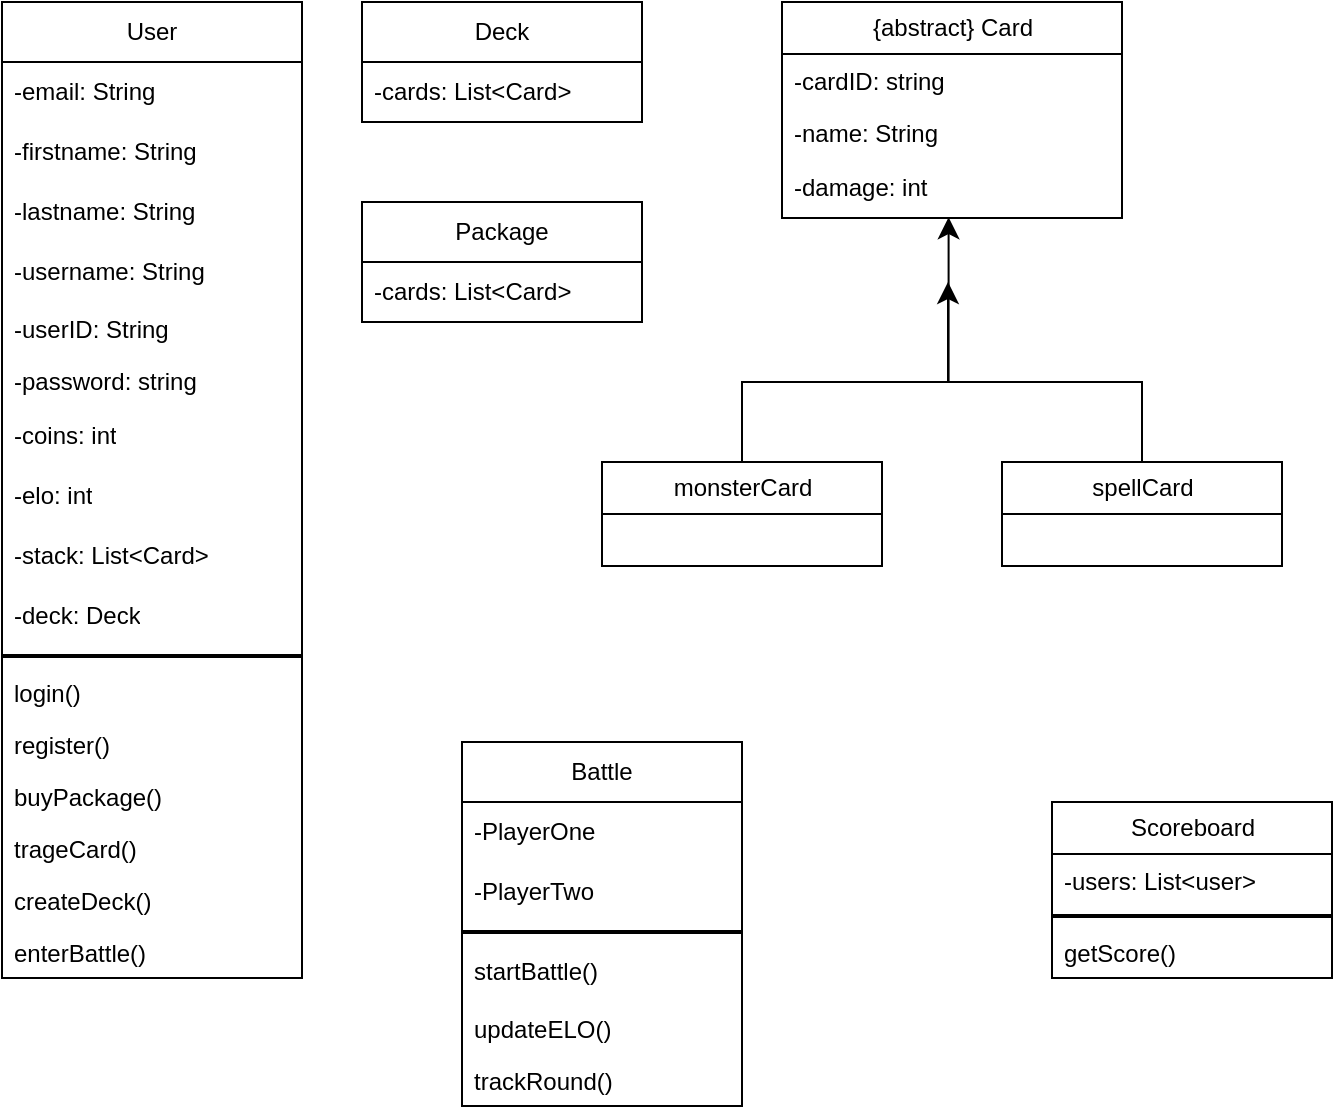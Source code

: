 <mxfile>
    <diagram id="Qn53L6c-R4XKFFXgW4WQ" name="Page-1">
        <mxGraphModel dx="1843" dy="657" grid="1" gridSize="10" guides="1" tooltips="1" connect="1" arrows="1" fold="1" page="1" pageScale="1" pageWidth="850" pageHeight="1100" math="0" shadow="0">
            <root>
                <mxCell id="0"/>
                <mxCell id="1" parent="0"/>
                <mxCell id="2" value="User" style="swimlane;fontStyle=0;childLayout=stackLayout;horizontal=1;startSize=30;horizontalStack=0;resizeParent=1;resizeParentMax=0;resizeLast=0;collapsible=1;marginBottom=0;whiteSpace=wrap;html=1;" vertex="1" parent="1">
                    <mxGeometry x="50" y="40" width="150" height="488" as="geometry">
                        <mxRectangle x="30" y="50" width="70" height="30" as="alternateBounds"/>
                    </mxGeometry>
                </mxCell>
                <mxCell id="19" value="-email: String" style="text;strokeColor=none;fillColor=none;align=left;verticalAlign=middle;spacingLeft=4;spacingRight=4;overflow=hidden;points=[[0,0.5],[1,0.5]];portConstraint=eastwest;rotatable=0;whiteSpace=wrap;html=1;" vertex="1" parent="2">
                    <mxGeometry y="30" width="150" height="30" as="geometry"/>
                </mxCell>
                <mxCell id="3" value="-firstname: String" style="text;strokeColor=none;fillColor=none;align=left;verticalAlign=middle;spacingLeft=4;spacingRight=4;overflow=hidden;points=[[0,0.5],[1,0.5]];portConstraint=eastwest;rotatable=0;whiteSpace=wrap;html=1;" vertex="1" parent="2">
                    <mxGeometry y="60" width="150" height="30" as="geometry"/>
                </mxCell>
                <mxCell id="4" value="-lastname: String" style="text;strokeColor=none;fillColor=none;align=left;verticalAlign=middle;spacingLeft=4;spacingRight=4;overflow=hidden;points=[[0,0.5],[1,0.5]];portConstraint=eastwest;rotatable=0;whiteSpace=wrap;html=1;" vertex="1" parent="2">
                    <mxGeometry y="90" width="150" height="30" as="geometry"/>
                </mxCell>
                <mxCell id="5" value="-username: String" style="text;strokeColor=none;fillColor=none;align=left;verticalAlign=middle;spacingLeft=4;spacingRight=4;overflow=hidden;points=[[0,0.5],[1,0.5]];portConstraint=eastwest;rotatable=0;whiteSpace=wrap;html=1;" vertex="1" parent="2">
                    <mxGeometry y="120" width="150" height="30" as="geometry"/>
                </mxCell>
                <mxCell id="22" value="-userID: String" style="text;strokeColor=none;fillColor=none;align=left;verticalAlign=top;spacingLeft=4;spacingRight=4;overflow=hidden;rotatable=0;points=[[0,0.5],[1,0.5]];portConstraint=eastwest;whiteSpace=wrap;html=1;" vertex="1" parent="2">
                    <mxGeometry y="150" width="150" height="26" as="geometry"/>
                </mxCell>
                <mxCell id="23" value="-password: string" style="text;strokeColor=none;fillColor=none;align=left;verticalAlign=top;spacingLeft=4;spacingRight=4;overflow=hidden;rotatable=0;points=[[0,0.5],[1,0.5]];portConstraint=eastwest;whiteSpace=wrap;html=1;" vertex="1" parent="2">
                    <mxGeometry y="176" width="150" height="26" as="geometry"/>
                </mxCell>
                <mxCell id="66" value="-coins: int" style="text;strokeColor=none;fillColor=none;align=left;verticalAlign=middle;spacingLeft=4;spacingRight=4;overflow=hidden;points=[[0,0.5],[1,0.5]];portConstraint=eastwest;rotatable=0;whiteSpace=wrap;html=1;" vertex="1" parent="2">
                    <mxGeometry y="202" width="150" height="30" as="geometry"/>
                </mxCell>
                <mxCell id="64" value="-elo: int" style="text;strokeColor=none;fillColor=none;align=left;verticalAlign=middle;spacingLeft=4;spacingRight=4;overflow=hidden;points=[[0,0.5],[1,0.5]];portConstraint=eastwest;rotatable=0;whiteSpace=wrap;html=1;" vertex="1" parent="2">
                    <mxGeometry y="232" width="150" height="30" as="geometry"/>
                </mxCell>
                <mxCell id="65" value="-stack: List&amp;lt;Card&amp;gt;" style="text;strokeColor=none;fillColor=none;align=left;verticalAlign=middle;spacingLeft=4;spacingRight=4;overflow=hidden;points=[[0,0.5],[1,0.5]];portConstraint=eastwest;rotatable=0;whiteSpace=wrap;html=1;" vertex="1" parent="2">
                    <mxGeometry y="262" width="150" height="30" as="geometry"/>
                </mxCell>
                <mxCell id="67" value="-deck: Deck" style="text;strokeColor=none;fillColor=none;align=left;verticalAlign=middle;spacingLeft=4;spacingRight=4;overflow=hidden;points=[[0,0.5],[1,0.5]];portConstraint=eastwest;rotatable=0;whiteSpace=wrap;html=1;" vertex="1" parent="2">
                    <mxGeometry y="292" width="150" height="30" as="geometry"/>
                </mxCell>
                <mxCell id="26" value="" style="line;strokeWidth=2;html=1;" vertex="1" parent="2">
                    <mxGeometry y="322" width="150" height="10" as="geometry"/>
                </mxCell>
                <mxCell id="27" value="login()" style="text;strokeColor=none;fillColor=none;align=left;verticalAlign=top;spacingLeft=4;spacingRight=4;overflow=hidden;rotatable=0;points=[[0,0.5],[1,0.5]];portConstraint=eastwest;whiteSpace=wrap;html=1;" vertex="1" parent="2">
                    <mxGeometry y="332" width="150" height="26" as="geometry"/>
                </mxCell>
                <mxCell id="28" value="register()" style="text;strokeColor=none;fillColor=none;align=left;verticalAlign=top;spacingLeft=4;spacingRight=4;overflow=hidden;rotatable=0;points=[[0,0.5],[1,0.5]];portConstraint=eastwest;whiteSpace=wrap;html=1;" vertex="1" parent="2">
                    <mxGeometry y="358" width="150" height="26" as="geometry"/>
                </mxCell>
                <mxCell id="29" value="buyPackage()" style="text;strokeColor=none;fillColor=none;align=left;verticalAlign=top;spacingLeft=4;spacingRight=4;overflow=hidden;rotatable=0;points=[[0,0.5],[1,0.5]];portConstraint=eastwest;whiteSpace=wrap;html=1;" vertex="1" parent="2">
                    <mxGeometry y="384" width="150" height="26" as="geometry"/>
                </mxCell>
                <mxCell id="30" value="trageCard()" style="text;strokeColor=none;fillColor=none;align=left;verticalAlign=top;spacingLeft=4;spacingRight=4;overflow=hidden;rotatable=0;points=[[0,0.5],[1,0.5]];portConstraint=eastwest;whiteSpace=wrap;html=1;" vertex="1" parent="2">
                    <mxGeometry y="410" width="150" height="26" as="geometry"/>
                </mxCell>
                <mxCell id="31" value="createDeck()" style="text;strokeColor=none;fillColor=none;align=left;verticalAlign=top;spacingLeft=4;spacingRight=4;overflow=hidden;rotatable=0;points=[[0,0.5],[1,0.5]];portConstraint=eastwest;whiteSpace=wrap;html=1;" vertex="1" parent="2">
                    <mxGeometry y="436" width="150" height="26" as="geometry"/>
                </mxCell>
                <mxCell id="32" value="enterBattle()" style="text;strokeColor=none;fillColor=none;align=left;verticalAlign=top;spacingLeft=4;spacingRight=4;overflow=hidden;rotatable=0;points=[[0,0.5],[1,0.5]];portConstraint=eastwest;whiteSpace=wrap;html=1;" vertex="1" parent="2">
                    <mxGeometry y="462" width="150" height="26" as="geometry"/>
                </mxCell>
                <mxCell id="38" style="edgeStyle=none;html=1;entryX=1;entryY=0.5;entryDx=0;entryDy=0;" edge="1" parent="2" source="2" target="23">
                    <mxGeometry relative="1" as="geometry"/>
                </mxCell>
                <mxCell id="33" value="{abstract} Card" style="swimlane;fontStyle=0;childLayout=stackLayout;horizontal=1;startSize=26;fillColor=none;horizontalStack=0;resizeParent=1;resizeParentMax=0;resizeLast=0;collapsible=1;marginBottom=0;html=1;" vertex="1" parent="1">
                    <mxGeometry x="440" y="40" width="170" height="108" as="geometry"/>
                </mxCell>
                <mxCell id="34" value="-cardID: string" style="text;strokeColor=none;fillColor=none;align=left;verticalAlign=top;spacingLeft=4;spacingRight=4;overflow=hidden;rotatable=0;points=[[0,0.5],[1,0.5]];portConstraint=eastwest;whiteSpace=wrap;html=1;" vertex="1" parent="33">
                    <mxGeometry y="26" width="170" height="26" as="geometry"/>
                </mxCell>
                <mxCell id="37" value="-name: String" style="text;strokeColor=none;fillColor=none;align=left;verticalAlign=top;spacingLeft=4;spacingRight=4;overflow=hidden;rotatable=0;points=[[0,0.5],[1,0.5]];portConstraint=eastwest;whiteSpace=wrap;html=1;" vertex="1" parent="33">
                    <mxGeometry y="52" width="170" height="26" as="geometry"/>
                </mxCell>
                <mxCell id="60" value="-damage: int" style="text;strokeColor=none;fillColor=none;align=left;verticalAlign=middle;spacingLeft=4;spacingRight=4;overflow=hidden;points=[[0,0.5],[1,0.5]];portConstraint=eastwest;rotatable=0;whiteSpace=wrap;html=1;" vertex="1" parent="33">
                    <mxGeometry y="78" width="170" height="30" as="geometry"/>
                </mxCell>
                <mxCell id="39" value="monsterCard" style="swimlane;fontStyle=0;childLayout=stackLayout;horizontal=1;startSize=26;fillColor=none;horizontalStack=0;resizeParent=1;resizeParentMax=0;resizeLast=0;collapsible=1;marginBottom=0;html=1;" vertex="1" parent="1">
                    <mxGeometry x="350" y="270" width="140" height="52" as="geometry"/>
                </mxCell>
                <mxCell id="43" value="spellCard" style="swimlane;fontStyle=0;childLayout=stackLayout;horizontal=1;startSize=26;fillColor=none;horizontalStack=0;resizeParent=1;resizeParentMax=0;resizeLast=0;collapsible=1;marginBottom=0;html=1;" vertex="1" parent="1">
                    <mxGeometry x="550" y="270" width="140" height="52" as="geometry"/>
                </mxCell>
                <mxCell id="49" value="" style="edgeStyle=elbowEdgeStyle;elbow=vertical;endArrow=classic;html=1;curved=0;rounded=0;endSize=8;startSize=8;exitX=0.5;exitY=0;exitDx=0;exitDy=0;entryX=0.49;entryY=0.986;entryDx=0;entryDy=0;entryPerimeter=0;" edge="1" parent="1" source="39" target="60">
                    <mxGeometry width="50" height="50" relative="1" as="geometry">
                        <mxPoint x="530" y="260" as="sourcePoint"/>
                        <mxPoint x="580" y="210" as="targetPoint"/>
                        <Array as="points">
                            <mxPoint x="540" y="230"/>
                        </Array>
                    </mxGeometry>
                </mxCell>
                <mxCell id="51" value="" style="edgeStyle=elbowEdgeStyle;elbow=vertical;endArrow=classic;html=1;curved=0;rounded=0;endSize=8;startSize=8;exitX=0.5;exitY=0;exitDx=0;exitDy=0;" edge="1" parent="1" source="43">
                    <mxGeometry width="50" height="50" relative="1" as="geometry">
                        <mxPoint x="530" y="260" as="sourcePoint"/>
                        <mxPoint x="523" y="180" as="targetPoint"/>
                        <Array as="points">
                            <mxPoint x="580" y="230"/>
                        </Array>
                    </mxGeometry>
                </mxCell>
                <mxCell id="53" value="Deck" style="swimlane;fontStyle=0;childLayout=stackLayout;horizontal=1;startSize=30;horizontalStack=0;resizeParent=1;resizeParentMax=0;resizeLast=0;collapsible=1;marginBottom=0;whiteSpace=wrap;html=1;" vertex="1" parent="1">
                    <mxGeometry x="230" y="40" width="140" height="60" as="geometry"/>
                </mxCell>
                <mxCell id="58" value="-cards: List&amp;lt;Card&amp;gt;" style="text;strokeColor=none;fillColor=none;align=left;verticalAlign=middle;spacingLeft=4;spacingRight=4;overflow=hidden;points=[[0,0.5],[1,0.5]];portConstraint=eastwest;rotatable=0;whiteSpace=wrap;html=1;" vertex="1" parent="53">
                    <mxGeometry y="30" width="140" height="30" as="geometry"/>
                </mxCell>
                <mxCell id="62" value="Package" style="swimlane;fontStyle=0;childLayout=stackLayout;horizontal=1;startSize=30;horizontalStack=0;resizeParent=1;resizeParentMax=0;resizeLast=0;collapsible=1;marginBottom=0;whiteSpace=wrap;html=1;" vertex="1" parent="1">
                    <mxGeometry x="230" y="140" width="140" height="60" as="geometry"/>
                </mxCell>
                <mxCell id="63" value="-cards: List&amp;lt;Card&amp;gt;" style="text;strokeColor=none;fillColor=none;align=left;verticalAlign=middle;spacingLeft=4;spacingRight=4;overflow=hidden;points=[[0,0.5],[1,0.5]];portConstraint=eastwest;rotatable=0;whiteSpace=wrap;html=1;" vertex="1" parent="62">
                    <mxGeometry y="30" width="140" height="30" as="geometry"/>
                </mxCell>
                <mxCell id="68" value="Battle" style="swimlane;fontStyle=0;childLayout=stackLayout;horizontal=1;startSize=30;horizontalStack=0;resizeParent=1;resizeParentMax=0;resizeLast=0;collapsible=1;marginBottom=0;whiteSpace=wrap;html=1;" vertex="1" parent="1">
                    <mxGeometry x="280" y="410" width="140" height="182" as="geometry"/>
                </mxCell>
                <mxCell id="69" value="-PlayerOne" style="text;strokeColor=none;fillColor=none;align=left;verticalAlign=middle;spacingLeft=4;spacingRight=4;overflow=hidden;points=[[0,0.5],[1,0.5]];portConstraint=eastwest;rotatable=0;whiteSpace=wrap;html=1;" vertex="1" parent="68">
                    <mxGeometry y="30" width="140" height="30" as="geometry"/>
                </mxCell>
                <mxCell id="70" value="-PlayerTwo" style="text;strokeColor=none;fillColor=none;align=left;verticalAlign=middle;spacingLeft=4;spacingRight=4;overflow=hidden;points=[[0,0.5],[1,0.5]];portConstraint=eastwest;rotatable=0;whiteSpace=wrap;html=1;" vertex="1" parent="68">
                    <mxGeometry y="60" width="140" height="30" as="geometry"/>
                </mxCell>
                <mxCell id="72" value="" style="line;strokeWidth=2;html=1;" vertex="1" parent="68">
                    <mxGeometry y="90" width="140" height="10" as="geometry"/>
                </mxCell>
                <mxCell id="71" value="startBattle()" style="text;strokeColor=none;fillColor=none;align=left;verticalAlign=middle;spacingLeft=4;spacingRight=4;overflow=hidden;points=[[0,0.5],[1,0.5]];portConstraint=eastwest;rotatable=0;whiteSpace=wrap;html=1;" vertex="1" parent="68">
                    <mxGeometry y="100" width="140" height="30" as="geometry"/>
                </mxCell>
                <mxCell id="73" value="updateELO()" style="text;strokeColor=none;fillColor=none;align=left;verticalAlign=top;spacingLeft=4;spacingRight=4;overflow=hidden;rotatable=0;points=[[0,0.5],[1,0.5]];portConstraint=eastwest;whiteSpace=wrap;html=1;" vertex="1" parent="68">
                    <mxGeometry y="130" width="140" height="26" as="geometry"/>
                </mxCell>
                <mxCell id="74" value="trackRound()" style="text;strokeColor=none;fillColor=none;align=left;verticalAlign=top;spacingLeft=4;spacingRight=4;overflow=hidden;rotatable=0;points=[[0,0.5],[1,0.5]];portConstraint=eastwest;whiteSpace=wrap;html=1;" vertex="1" parent="68">
                    <mxGeometry y="156" width="140" height="26" as="geometry"/>
                </mxCell>
                <mxCell id="75" value="Scoreboard" style="swimlane;fontStyle=0;childLayout=stackLayout;horizontal=1;startSize=26;fillColor=none;horizontalStack=0;resizeParent=1;resizeParentMax=0;resizeLast=0;collapsible=1;marginBottom=0;html=1;" vertex="1" parent="1">
                    <mxGeometry x="575" y="440" width="140" height="88" as="geometry"/>
                </mxCell>
                <mxCell id="76" value="-users: List&amp;lt;user&amp;gt;" style="text;strokeColor=none;fillColor=none;align=left;verticalAlign=top;spacingLeft=4;spacingRight=4;overflow=hidden;rotatable=0;points=[[0,0.5],[1,0.5]];portConstraint=eastwest;whiteSpace=wrap;html=1;" vertex="1" parent="75">
                    <mxGeometry y="26" width="140" height="26" as="geometry"/>
                </mxCell>
                <mxCell id="79" value="" style="line;strokeWidth=2;html=1;" vertex="1" parent="75">
                    <mxGeometry y="52" width="140" height="10" as="geometry"/>
                </mxCell>
                <mxCell id="77" value="getScore()" style="text;strokeColor=none;fillColor=none;align=left;verticalAlign=top;spacingLeft=4;spacingRight=4;overflow=hidden;rotatable=0;points=[[0,0.5],[1,0.5]];portConstraint=eastwest;whiteSpace=wrap;html=1;" vertex="1" parent="75">
                    <mxGeometry y="62" width="140" height="26" as="geometry"/>
                </mxCell>
            </root>
        </mxGraphModel>
    </diagram>
</mxfile>